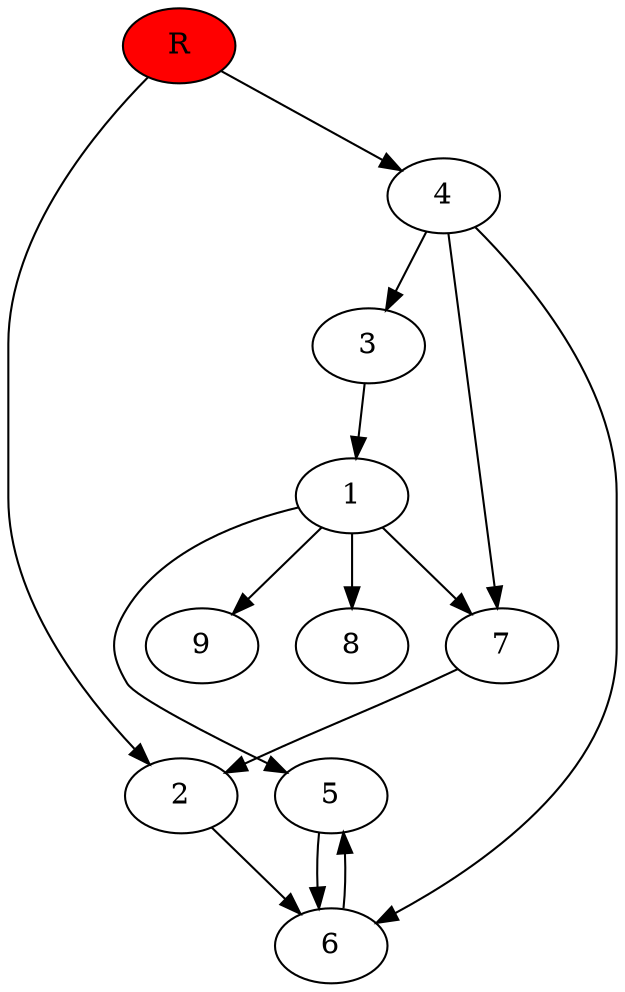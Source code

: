 digraph prb24999 {
	1
	2
	3
	4
	5
	6
	7
	8
	R [fillcolor="#ff0000" style=filled]
	1 -> 5
	1 -> 7
	1 -> 8
	1 -> 9
	2 -> 6
	3 -> 1
	4 -> 3
	4 -> 6
	4 -> 7
	5 -> 6
	6 -> 5
	7 -> 2
	R -> 2
	R -> 4
}
